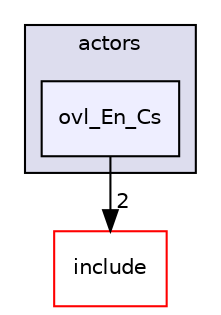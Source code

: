 digraph "src/overlays/actors/ovl_En_Cs" {
  compound=true
  node [ fontsize="10", fontname="Helvetica"];
  edge [ labelfontsize="10", labelfontname="Helvetica"];
  subgraph clusterdir_e93473484be31ce7bcb356bd643a22f8 {
    graph [ bgcolor="#ddddee", pencolor="black", label="actors" fontname="Helvetica", fontsize="10", URL="dir_e93473484be31ce7bcb356bd643a22f8.html"]
  dir_b3e0d1748f3288e13ace108c7344eb83 [shape=box, label="ovl_En_Cs", style="filled", fillcolor="#eeeeff", pencolor="black", URL="dir_b3e0d1748f3288e13ace108c7344eb83.html"];
  }
  dir_d44c64559bbebec7f509842c48db8b23 [shape=box label="include" fillcolor="white" style="filled" color="red" URL="dir_d44c64559bbebec7f509842c48db8b23.html"];
  dir_b3e0d1748f3288e13ace108c7344eb83->dir_d44c64559bbebec7f509842c48db8b23 [headlabel="2", labeldistance=1.5 headhref="dir_000207_000000.html"];
}
